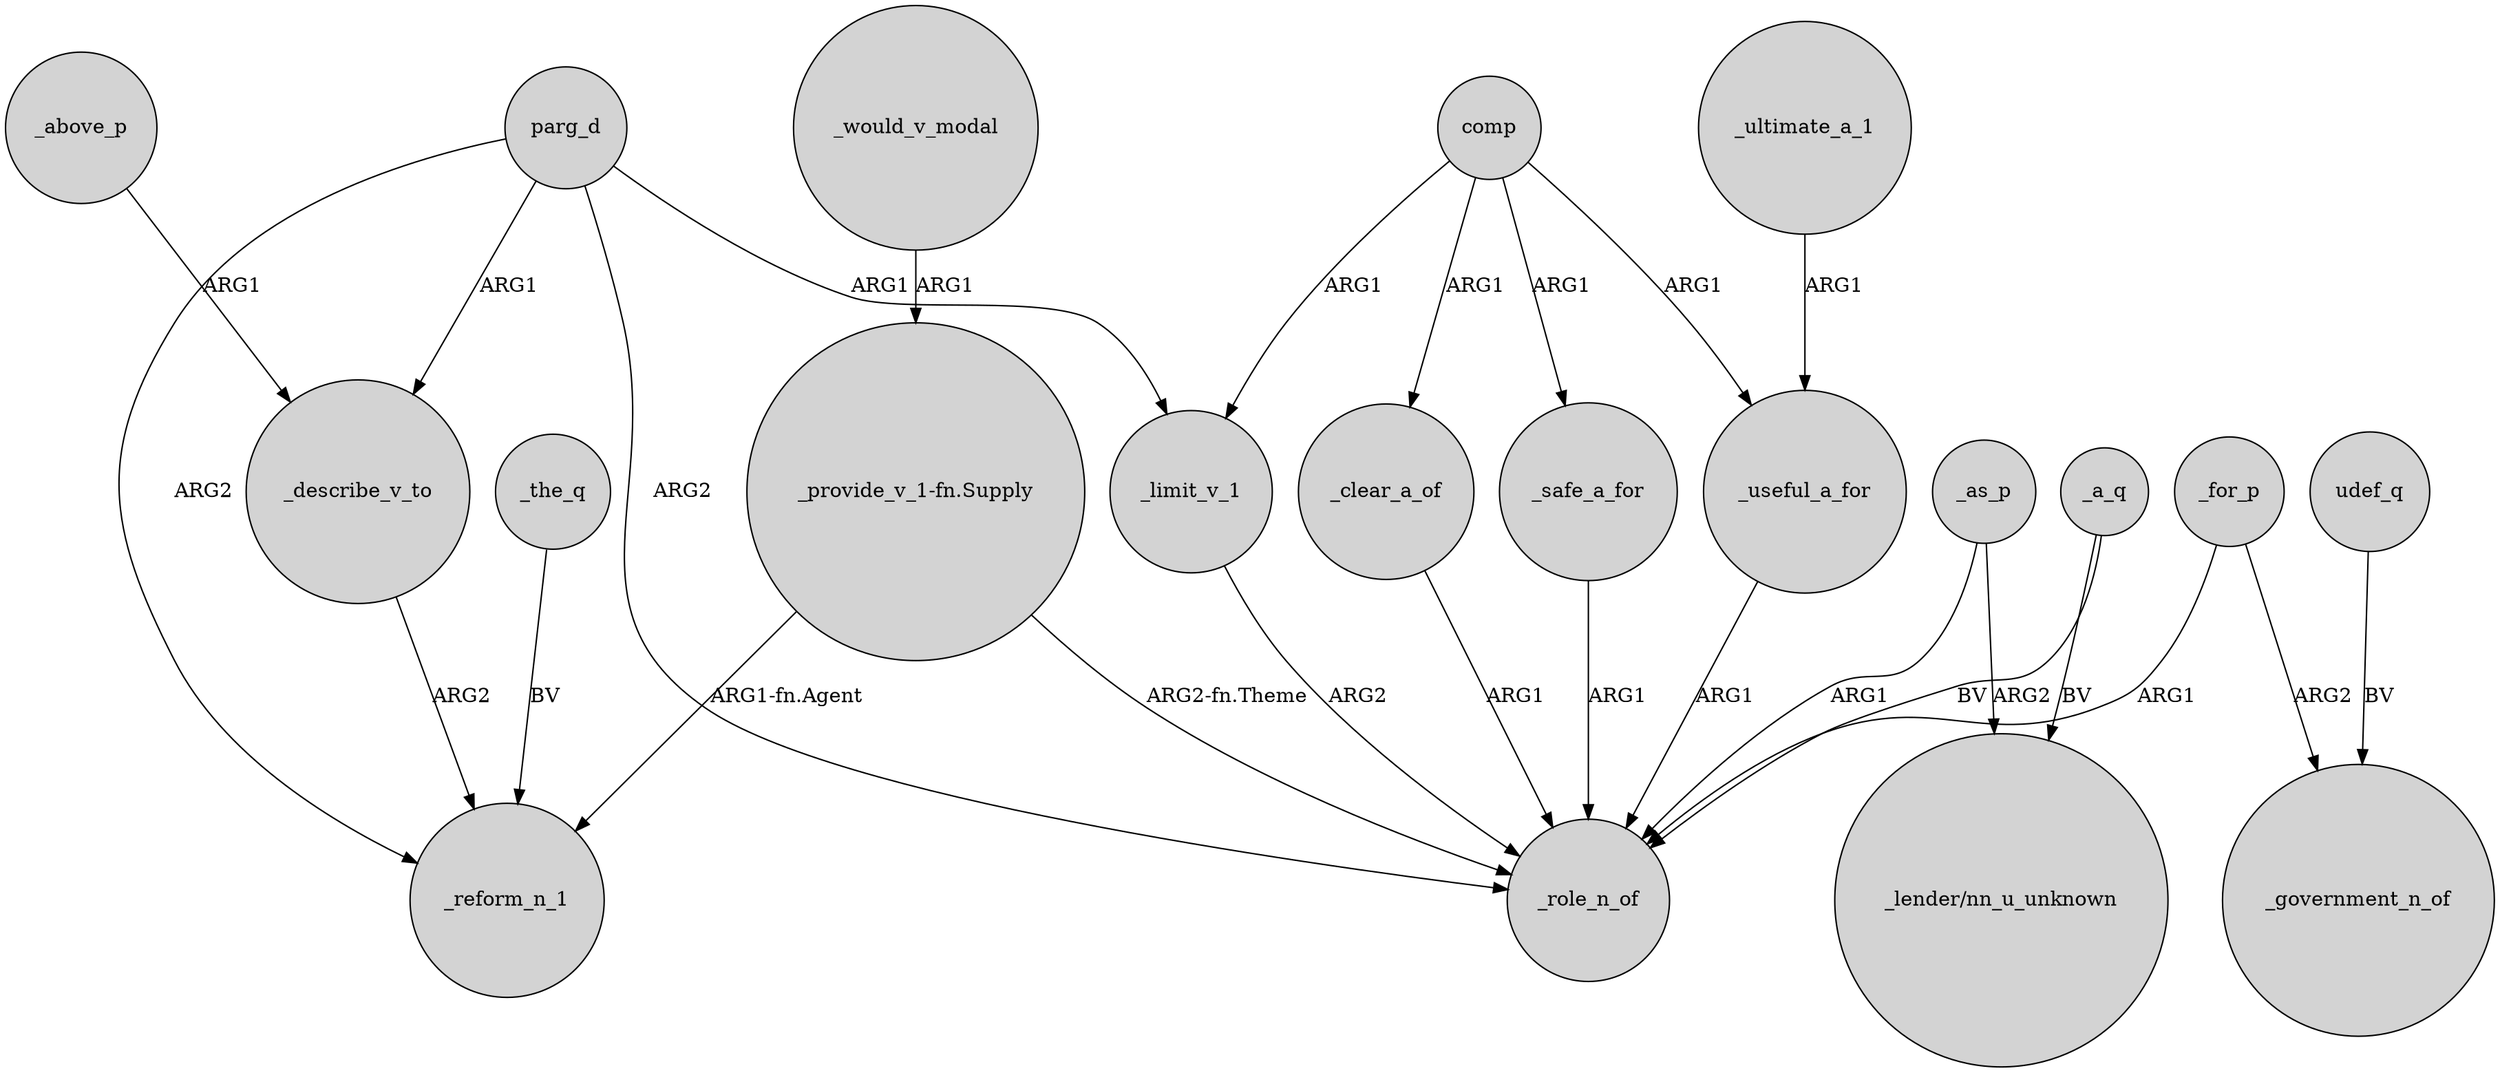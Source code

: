 digraph {
	node [shape=circle style=filled]
	parg_d -> _describe_v_to [label=ARG1]
	parg_d -> _limit_v_1 [label=ARG1]
	_useful_a_for -> _role_n_of [label=ARG1]
	_as_p -> _role_n_of [label=ARG1]
	parg_d -> _role_n_of [label=ARG2]
	udef_q -> _government_n_of [label=BV]
	_a_q -> _role_n_of [label=BV]
	_describe_v_to -> _reform_n_1 [label=ARG2]
	_would_v_modal -> "_provide_v_1-fn.Supply" [label=ARG1]
	"_provide_v_1-fn.Supply" -> _role_n_of [label="ARG2-fn.Theme"]
	_ultimate_a_1 -> _useful_a_for [label=ARG1]
	_clear_a_of -> _role_n_of [label=ARG1]
	_safe_a_for -> _role_n_of [label=ARG1]
	_as_p -> "_lender/nn_u_unknown" [label=ARG2]
	_for_p -> _role_n_of [label=ARG1]
	_above_p -> _describe_v_to [label=ARG1]
	comp -> _useful_a_for [label=ARG1]
	"_provide_v_1-fn.Supply" -> _reform_n_1 [label="ARG1-fn.Agent"]
	parg_d -> _reform_n_1 [label=ARG2]
	_for_p -> _government_n_of [label=ARG2]
	comp -> _clear_a_of [label=ARG1]
	_a_q -> "_lender/nn_u_unknown" [label=BV]
	_limit_v_1 -> _role_n_of [label=ARG2]
	comp -> _limit_v_1 [label=ARG1]
	_the_q -> _reform_n_1 [label=BV]
	comp -> _safe_a_for [label=ARG1]
}
